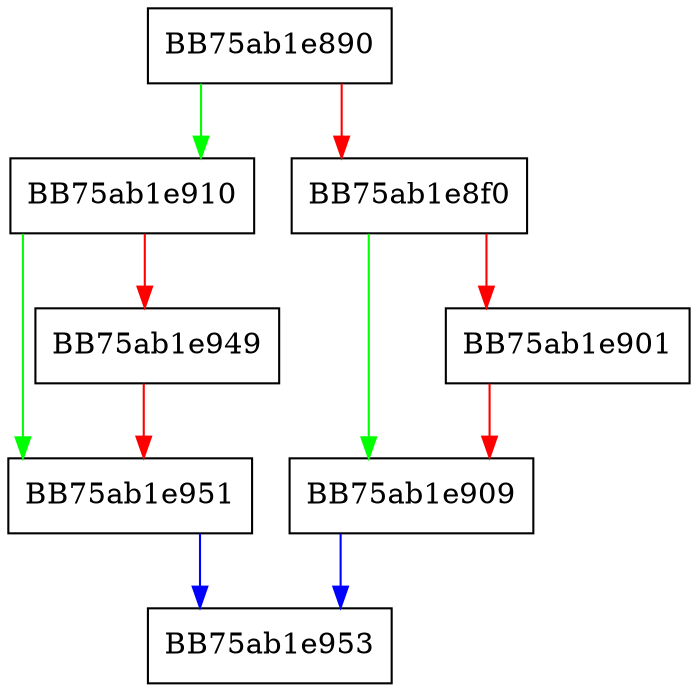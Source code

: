 digraph RemovePIIfromPath {
  node [shape="box"];
  graph [splines=ortho];
  BB75ab1e890 -> BB75ab1e910 [color="green"];
  BB75ab1e890 -> BB75ab1e8f0 [color="red"];
  BB75ab1e8f0 -> BB75ab1e909 [color="green"];
  BB75ab1e8f0 -> BB75ab1e901 [color="red"];
  BB75ab1e901 -> BB75ab1e909 [color="red"];
  BB75ab1e909 -> BB75ab1e953 [color="blue"];
  BB75ab1e910 -> BB75ab1e951 [color="green"];
  BB75ab1e910 -> BB75ab1e949 [color="red"];
  BB75ab1e949 -> BB75ab1e951 [color="red"];
  BB75ab1e951 -> BB75ab1e953 [color="blue"];
}